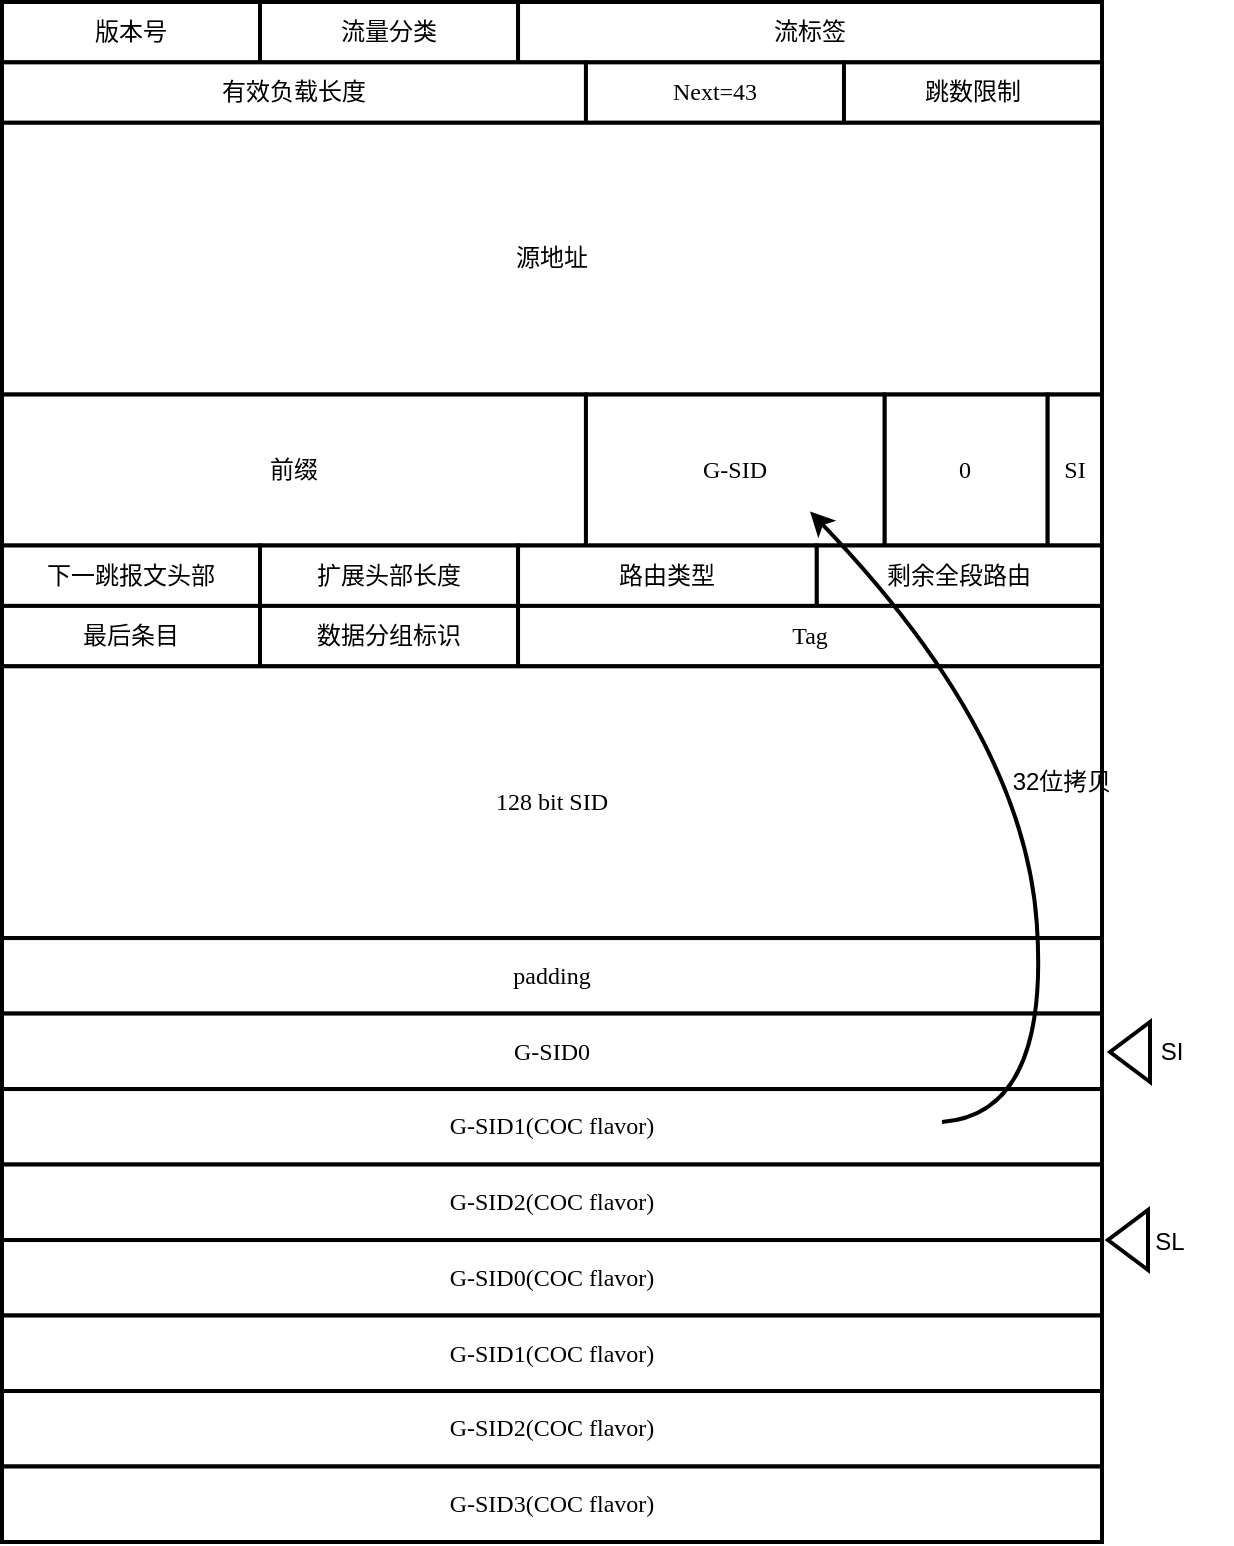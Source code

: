 <mxfile version="21.0.6" type="github">
  <diagram name="第 1 页" id="d72gD2Qw_HFluuerfOsG">
    <mxGraphModel dx="1838" dy="1004" grid="1" gridSize="10" guides="1" tooltips="1" connect="1" arrows="1" fold="1" page="1" pageScale="1" pageWidth="827" pageHeight="1169" math="0" shadow="0">
      <root>
        <mxCell id="0" />
        <mxCell id="1" parent="0" />
        <mxCell id="zl0m7Npeq5hjJVL28BQn-28" value="" style="group;fontFamily=宋体;fillColor=none;strokeWidth=2;" vertex="1" connectable="0" parent="1">
          <mxGeometry x="180" y="80" width="610" height="770" as="geometry" />
        </mxCell>
        <mxCell id="zl0m7Npeq5hjJVL28BQn-1" value="版本号" style="rounded=0;whiteSpace=wrap;html=1;fontFamily=宋体;strokeWidth=2;" vertex="1" parent="zl0m7Npeq5hjJVL28BQn-28">
          <mxGeometry width="129.012" height="30.196" as="geometry" />
        </mxCell>
        <mxCell id="zl0m7Npeq5hjJVL28BQn-2" value="流量分类" style="rounded=0;whiteSpace=wrap;html=1;fontFamily=宋体;strokeWidth=2;" vertex="1" parent="zl0m7Npeq5hjJVL28BQn-28">
          <mxGeometry x="129.012" width="129.012" height="30.196" as="geometry" />
        </mxCell>
        <mxCell id="zl0m7Npeq5hjJVL28BQn-3" value="流标签" style="rounded=0;whiteSpace=wrap;html=1;fontFamily=宋体;strokeWidth=2;" vertex="1" parent="zl0m7Npeq5hjJVL28BQn-28">
          <mxGeometry x="258.025" width="291.975" height="30.196" as="geometry" />
        </mxCell>
        <mxCell id="zl0m7Npeq5hjJVL28BQn-4" value="有效负载长度" style="rounded=0;whiteSpace=wrap;html=1;fontFamily=宋体;strokeWidth=2;" vertex="1" parent="zl0m7Npeq5hjJVL28BQn-28">
          <mxGeometry y="30.196" width="291.975" height="30.196" as="geometry" />
        </mxCell>
        <mxCell id="zl0m7Npeq5hjJVL28BQn-5" value="Next=43" style="rounded=0;whiteSpace=wrap;html=1;fontFamily=宋体;strokeWidth=2;" vertex="1" parent="zl0m7Npeq5hjJVL28BQn-28">
          <mxGeometry x="291.975" y="30.196" width="129.012" height="30.196" as="geometry" />
        </mxCell>
        <mxCell id="zl0m7Npeq5hjJVL28BQn-6" value="跳数限制" style="rounded=0;whiteSpace=wrap;html=1;fontFamily=宋体;strokeWidth=2;" vertex="1" parent="zl0m7Npeq5hjJVL28BQn-28">
          <mxGeometry x="420.988" y="30.196" width="129.012" height="30.196" as="geometry" />
        </mxCell>
        <mxCell id="zl0m7Npeq5hjJVL28BQn-7" value="源地址" style="rounded=0;whiteSpace=wrap;html=1;fontFamily=宋体;strokeWidth=2;" vertex="1" parent="zl0m7Npeq5hjJVL28BQn-28">
          <mxGeometry y="60.392" width="550" height="135.882" as="geometry" />
        </mxCell>
        <mxCell id="zl0m7Npeq5hjJVL28BQn-8" value="前缀" style="rounded=0;whiteSpace=wrap;html=1;fontFamily=宋体;strokeWidth=2;" vertex="1" parent="zl0m7Npeq5hjJVL28BQn-28">
          <mxGeometry y="196.275" width="291.975" height="75.49" as="geometry" />
        </mxCell>
        <mxCell id="zl0m7Npeq5hjJVL28BQn-9" value="G-SID" style="rounded=0;whiteSpace=wrap;html=1;fontFamily=宋体;strokeWidth=2;" vertex="1" parent="zl0m7Npeq5hjJVL28BQn-28">
          <mxGeometry x="291.975" y="196.275" width="149.383" height="75.49" as="geometry" />
        </mxCell>
        <mxCell id="zl0m7Npeq5hjJVL28BQn-10" value="0" style="rounded=0;whiteSpace=wrap;html=1;fontFamily=宋体;strokeWidth=2;" vertex="1" parent="zl0m7Npeq5hjJVL28BQn-28">
          <mxGeometry x="441.358" y="196.275" width="81.481" height="75.49" as="geometry" />
        </mxCell>
        <mxCell id="zl0m7Npeq5hjJVL28BQn-11" value="SI" style="rounded=0;whiteSpace=wrap;html=1;fontFamily=宋体;strokeWidth=2;" vertex="1" parent="zl0m7Npeq5hjJVL28BQn-28">
          <mxGeometry x="522.84" y="196.275" width="27.16" height="75.49" as="geometry" />
        </mxCell>
        <mxCell id="zl0m7Npeq5hjJVL28BQn-12" value="下一跳报文头部" style="rounded=0;whiteSpace=wrap;html=1;fontFamily=宋体;strokeWidth=2;" vertex="1" parent="zl0m7Npeq5hjJVL28BQn-28">
          <mxGeometry y="271.765" width="129.012" height="30.196" as="geometry" />
        </mxCell>
        <mxCell id="zl0m7Npeq5hjJVL28BQn-13" value="最后条目" style="rounded=0;whiteSpace=wrap;html=1;fontFamily=宋体;strokeWidth=2;" vertex="1" parent="zl0m7Npeq5hjJVL28BQn-28">
          <mxGeometry y="301.961" width="129.012" height="30.196" as="geometry" />
        </mxCell>
        <mxCell id="zl0m7Npeq5hjJVL28BQn-14" value="扩展头部长度" style="rounded=0;whiteSpace=wrap;html=1;fontFamily=宋体;strokeWidth=2;" vertex="1" parent="zl0m7Npeq5hjJVL28BQn-28">
          <mxGeometry x="129.012" y="271.765" width="129.012" height="30.196" as="geometry" />
        </mxCell>
        <mxCell id="zl0m7Npeq5hjJVL28BQn-15" value="路由类型" style="rounded=0;whiteSpace=wrap;html=1;fontFamily=宋体;strokeWidth=2;" vertex="1" parent="zl0m7Npeq5hjJVL28BQn-28">
          <mxGeometry x="258.025" y="271.765" width="149.383" height="30.196" as="geometry" />
        </mxCell>
        <mxCell id="zl0m7Npeq5hjJVL28BQn-16" value="剩余全段路由" style="rounded=0;whiteSpace=wrap;html=1;fontFamily=宋体;strokeWidth=2;" vertex="1" parent="zl0m7Npeq5hjJVL28BQn-28">
          <mxGeometry x="407.407" y="271.765" width="142.593" height="30.196" as="geometry" />
        </mxCell>
        <mxCell id="zl0m7Npeq5hjJVL28BQn-17" value="数据分组标识" style="rounded=0;whiteSpace=wrap;html=1;fontFamily=宋体;strokeWidth=2;" vertex="1" parent="zl0m7Npeq5hjJVL28BQn-28">
          <mxGeometry x="129.012" y="301.961" width="129.012" height="30.196" as="geometry" />
        </mxCell>
        <mxCell id="zl0m7Npeq5hjJVL28BQn-18" value="Tag" style="rounded=0;whiteSpace=wrap;html=1;fontFamily=宋体;strokeWidth=2;" vertex="1" parent="zl0m7Npeq5hjJVL28BQn-28">
          <mxGeometry x="258.025" y="301.961" width="291.975" height="30.196" as="geometry" />
        </mxCell>
        <mxCell id="zl0m7Npeq5hjJVL28BQn-19" value="128 bit SID" style="rounded=0;whiteSpace=wrap;html=1;fontFamily=宋体;strokeWidth=2;" vertex="1" parent="zl0m7Npeq5hjJVL28BQn-28">
          <mxGeometry y="332.157" width="550" height="135.882" as="geometry" />
        </mxCell>
        <mxCell id="zl0m7Npeq5hjJVL28BQn-20" value="padding" style="rounded=0;whiteSpace=wrap;html=1;fontFamily=宋体;strokeWidth=2;" vertex="1" parent="zl0m7Npeq5hjJVL28BQn-28">
          <mxGeometry y="468.039" width="550" height="37.745" as="geometry" />
        </mxCell>
        <mxCell id="zl0m7Npeq5hjJVL28BQn-21" value="G-SID0" style="rounded=0;whiteSpace=wrap;html=1;fontFamily=宋体;strokeWidth=2;" vertex="1" parent="zl0m7Npeq5hjJVL28BQn-28">
          <mxGeometry y="505.784" width="550" height="37.745" as="geometry" />
        </mxCell>
        <mxCell id="zl0m7Npeq5hjJVL28BQn-22" value="G-SID1(COC flavor)" style="rounded=0;whiteSpace=wrap;html=1;fontFamily=宋体;strokeWidth=2;" vertex="1" parent="zl0m7Npeq5hjJVL28BQn-28">
          <mxGeometry y="543.529" width="550" height="37.745" as="geometry" />
        </mxCell>
        <mxCell id="zl0m7Npeq5hjJVL28BQn-23" value="G-SID2(COC flavor)" style="rounded=0;whiteSpace=wrap;html=1;fontFamily=宋体;strokeWidth=2;" vertex="1" parent="zl0m7Npeq5hjJVL28BQn-28">
          <mxGeometry y="581.275" width="550" height="37.745" as="geometry" />
        </mxCell>
        <mxCell id="zl0m7Npeq5hjJVL28BQn-24" value="G-SID0(COC flavor)" style="rounded=0;whiteSpace=wrap;html=1;fontFamily=宋体;strokeWidth=2;" vertex="1" parent="zl0m7Npeq5hjJVL28BQn-28">
          <mxGeometry y="619.02" width="550" height="37.745" as="geometry" />
        </mxCell>
        <mxCell id="zl0m7Npeq5hjJVL28BQn-25" value="G-SID1(COC flavor)" style="rounded=0;whiteSpace=wrap;html=1;fontFamily=宋体;strokeWidth=2;" vertex="1" parent="zl0m7Npeq5hjJVL28BQn-28">
          <mxGeometry y="656.765" width="550" height="37.745" as="geometry" />
        </mxCell>
        <mxCell id="zl0m7Npeq5hjJVL28BQn-26" value="G-SID2(COC flavor)" style="rounded=0;whiteSpace=wrap;html=1;fontFamily=宋体;strokeWidth=2;" vertex="1" parent="zl0m7Npeq5hjJVL28BQn-28">
          <mxGeometry y="694.51" width="550" height="37.745" as="geometry" />
        </mxCell>
        <mxCell id="zl0m7Npeq5hjJVL28BQn-27" value="G-SID3(COC flavor)" style="rounded=0;whiteSpace=wrap;html=1;fontFamily=宋体;strokeWidth=2;" vertex="1" parent="zl0m7Npeq5hjJVL28BQn-28">
          <mxGeometry y="732.255" width="550" height="37.745" as="geometry" />
        </mxCell>
        <mxCell id="zl0m7Npeq5hjJVL28BQn-32" value="" style="curved=1;endArrow=classic;html=1;rounded=0;entryX=0.75;entryY=1;entryDx=0;entryDy=0;strokeWidth=2;" edge="1" parent="zl0m7Npeq5hjJVL28BQn-28">
          <mxGeometry width="50" height="50" relative="1" as="geometry">
            <mxPoint x="470" y="560" as="sourcePoint" />
            <mxPoint x="404.012" y="254.765" as="targetPoint" />
            <Array as="points">
              <mxPoint x="523.84" y="556" />
              <mxPoint x="511" y="366" />
            </Array>
          </mxGeometry>
        </mxCell>
        <mxCell id="zl0m7Npeq5hjJVL28BQn-33" value="32位拷贝" style="rounded=0;whiteSpace=wrap;html=1;strokeColor=none;fillColor=none;strokeWidth=2;" vertex="1" parent="zl0m7Npeq5hjJVL28BQn-28">
          <mxGeometry x="490.0" y="380" width="80" height="20" as="geometry" />
        </mxCell>
        <mxCell id="zl0m7Npeq5hjJVL28BQn-65" value="SL" style="rounded=0;whiteSpace=wrap;html=1;strokeColor=none;fillColor=none;strokeWidth=2;" vertex="1" parent="zl0m7Npeq5hjJVL28BQn-28">
          <mxGeometry x="554" y="610" width="60" height="20" as="geometry" />
        </mxCell>
        <mxCell id="zl0m7Npeq5hjJVL28BQn-64" value="SI" style="rounded=0;whiteSpace=wrap;html=1;strokeColor=none;fillColor=none;strokeWidth=2;" vertex="1" parent="1">
          <mxGeometry x="735" y="595" width="60" height="20" as="geometry" />
        </mxCell>
        <mxCell id="zl0m7Npeq5hjJVL28BQn-29" value="" style="triangle;whiteSpace=wrap;html=1;rotation=-180;strokeWidth=2;" vertex="1" parent="1">
          <mxGeometry x="734" y="590" width="20" height="30" as="geometry" />
        </mxCell>
        <mxCell id="zl0m7Npeq5hjJVL28BQn-30" value="" style="triangle;whiteSpace=wrap;html=1;rotation=-180;strokeWidth=2;" vertex="1" parent="1">
          <mxGeometry x="733" y="684" width="20" height="30" as="geometry" />
        </mxCell>
      </root>
    </mxGraphModel>
  </diagram>
</mxfile>
